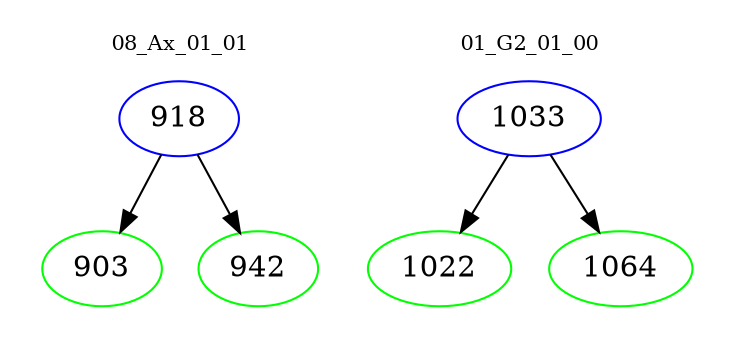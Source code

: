 digraph{
subgraph cluster_0 {
color = white
label = "08_Ax_01_01";
fontsize=10;
T0_918 [label="918", color="blue"]
T0_918 -> T0_903 [color="black"]
T0_903 [label="903", color="green"]
T0_918 -> T0_942 [color="black"]
T0_942 [label="942", color="green"]
}
subgraph cluster_1 {
color = white
label = "01_G2_01_00";
fontsize=10;
T1_1033 [label="1033", color="blue"]
T1_1033 -> T1_1022 [color="black"]
T1_1022 [label="1022", color="green"]
T1_1033 -> T1_1064 [color="black"]
T1_1064 [label="1064", color="green"]
}
}
